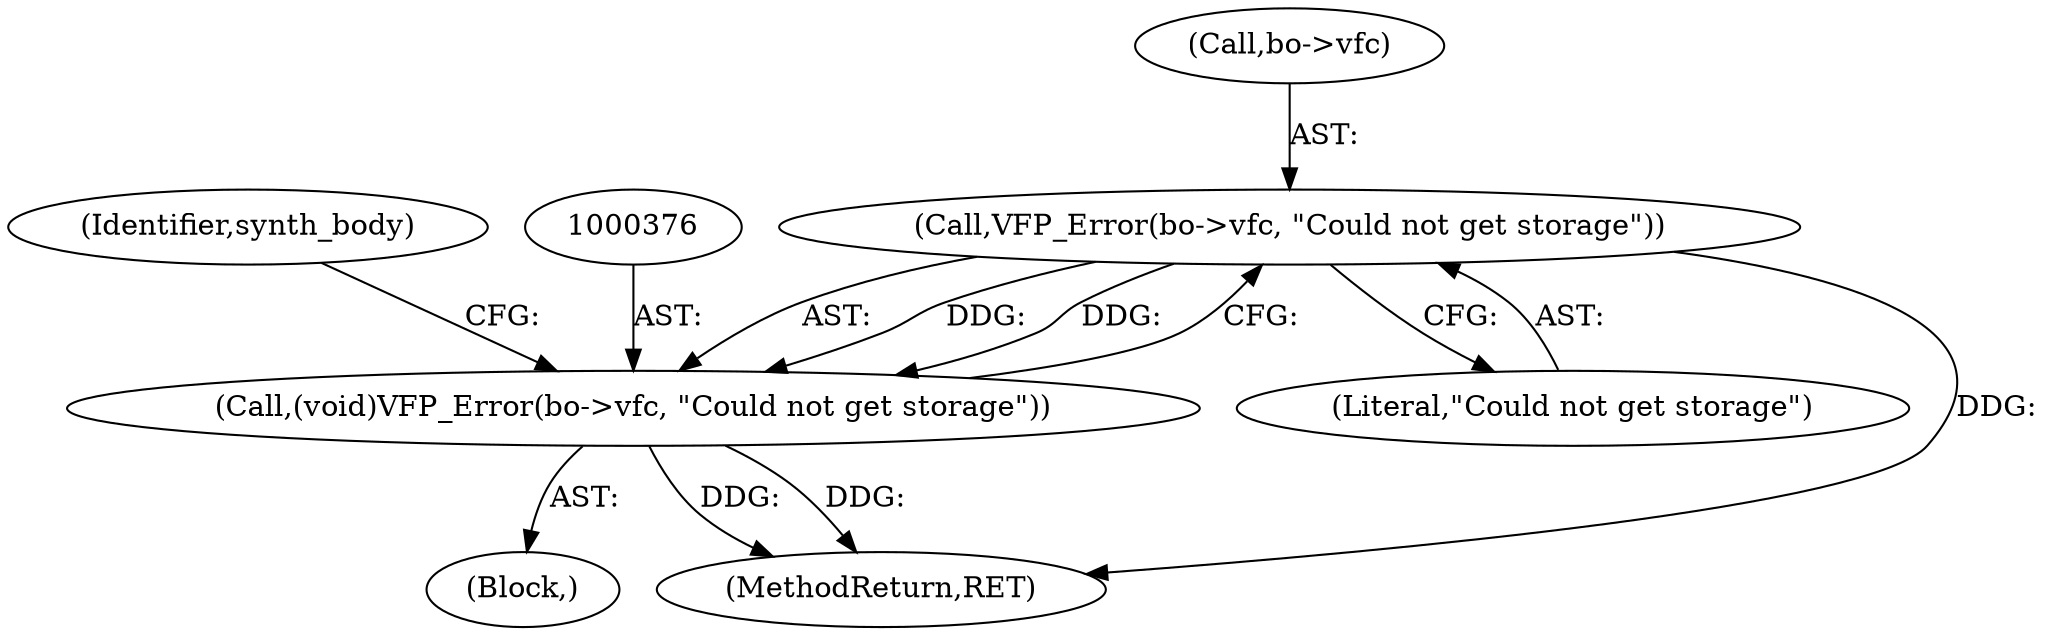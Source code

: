 digraph "0_varnish-cache_176f8a075a963ffbfa56f1c460c15f6a1a6af5a7@pointer" {
"1000377" [label="(Call,VFP_Error(bo->vfc, \"Could not get storage\"))"];
"1000375" [label="(Call,(void)VFP_Error(bo->vfc, \"Could not get storage\"))"];
"1000374" [label="(Block,)"];
"1000375" [label="(Call,(void)VFP_Error(bo->vfc, \"Could not get storage\"))"];
"1000378" [label="(Call,bo->vfc)"];
"1000381" [label="(Literal,\"Could not get storage\")"];
"1000384" [label="(Identifier,synth_body)"];
"1000377" [label="(Call,VFP_Error(bo->vfc, \"Could not get storage\"))"];
"1000463" [label="(MethodReturn,RET)"];
"1000377" -> "1000375"  [label="AST: "];
"1000377" -> "1000381"  [label="CFG: "];
"1000378" -> "1000377"  [label="AST: "];
"1000381" -> "1000377"  [label="AST: "];
"1000375" -> "1000377"  [label="CFG: "];
"1000377" -> "1000463"  [label="DDG: "];
"1000377" -> "1000375"  [label="DDG: "];
"1000377" -> "1000375"  [label="DDG: "];
"1000375" -> "1000374"  [label="AST: "];
"1000376" -> "1000375"  [label="AST: "];
"1000384" -> "1000375"  [label="CFG: "];
"1000375" -> "1000463"  [label="DDG: "];
"1000375" -> "1000463"  [label="DDG: "];
}

